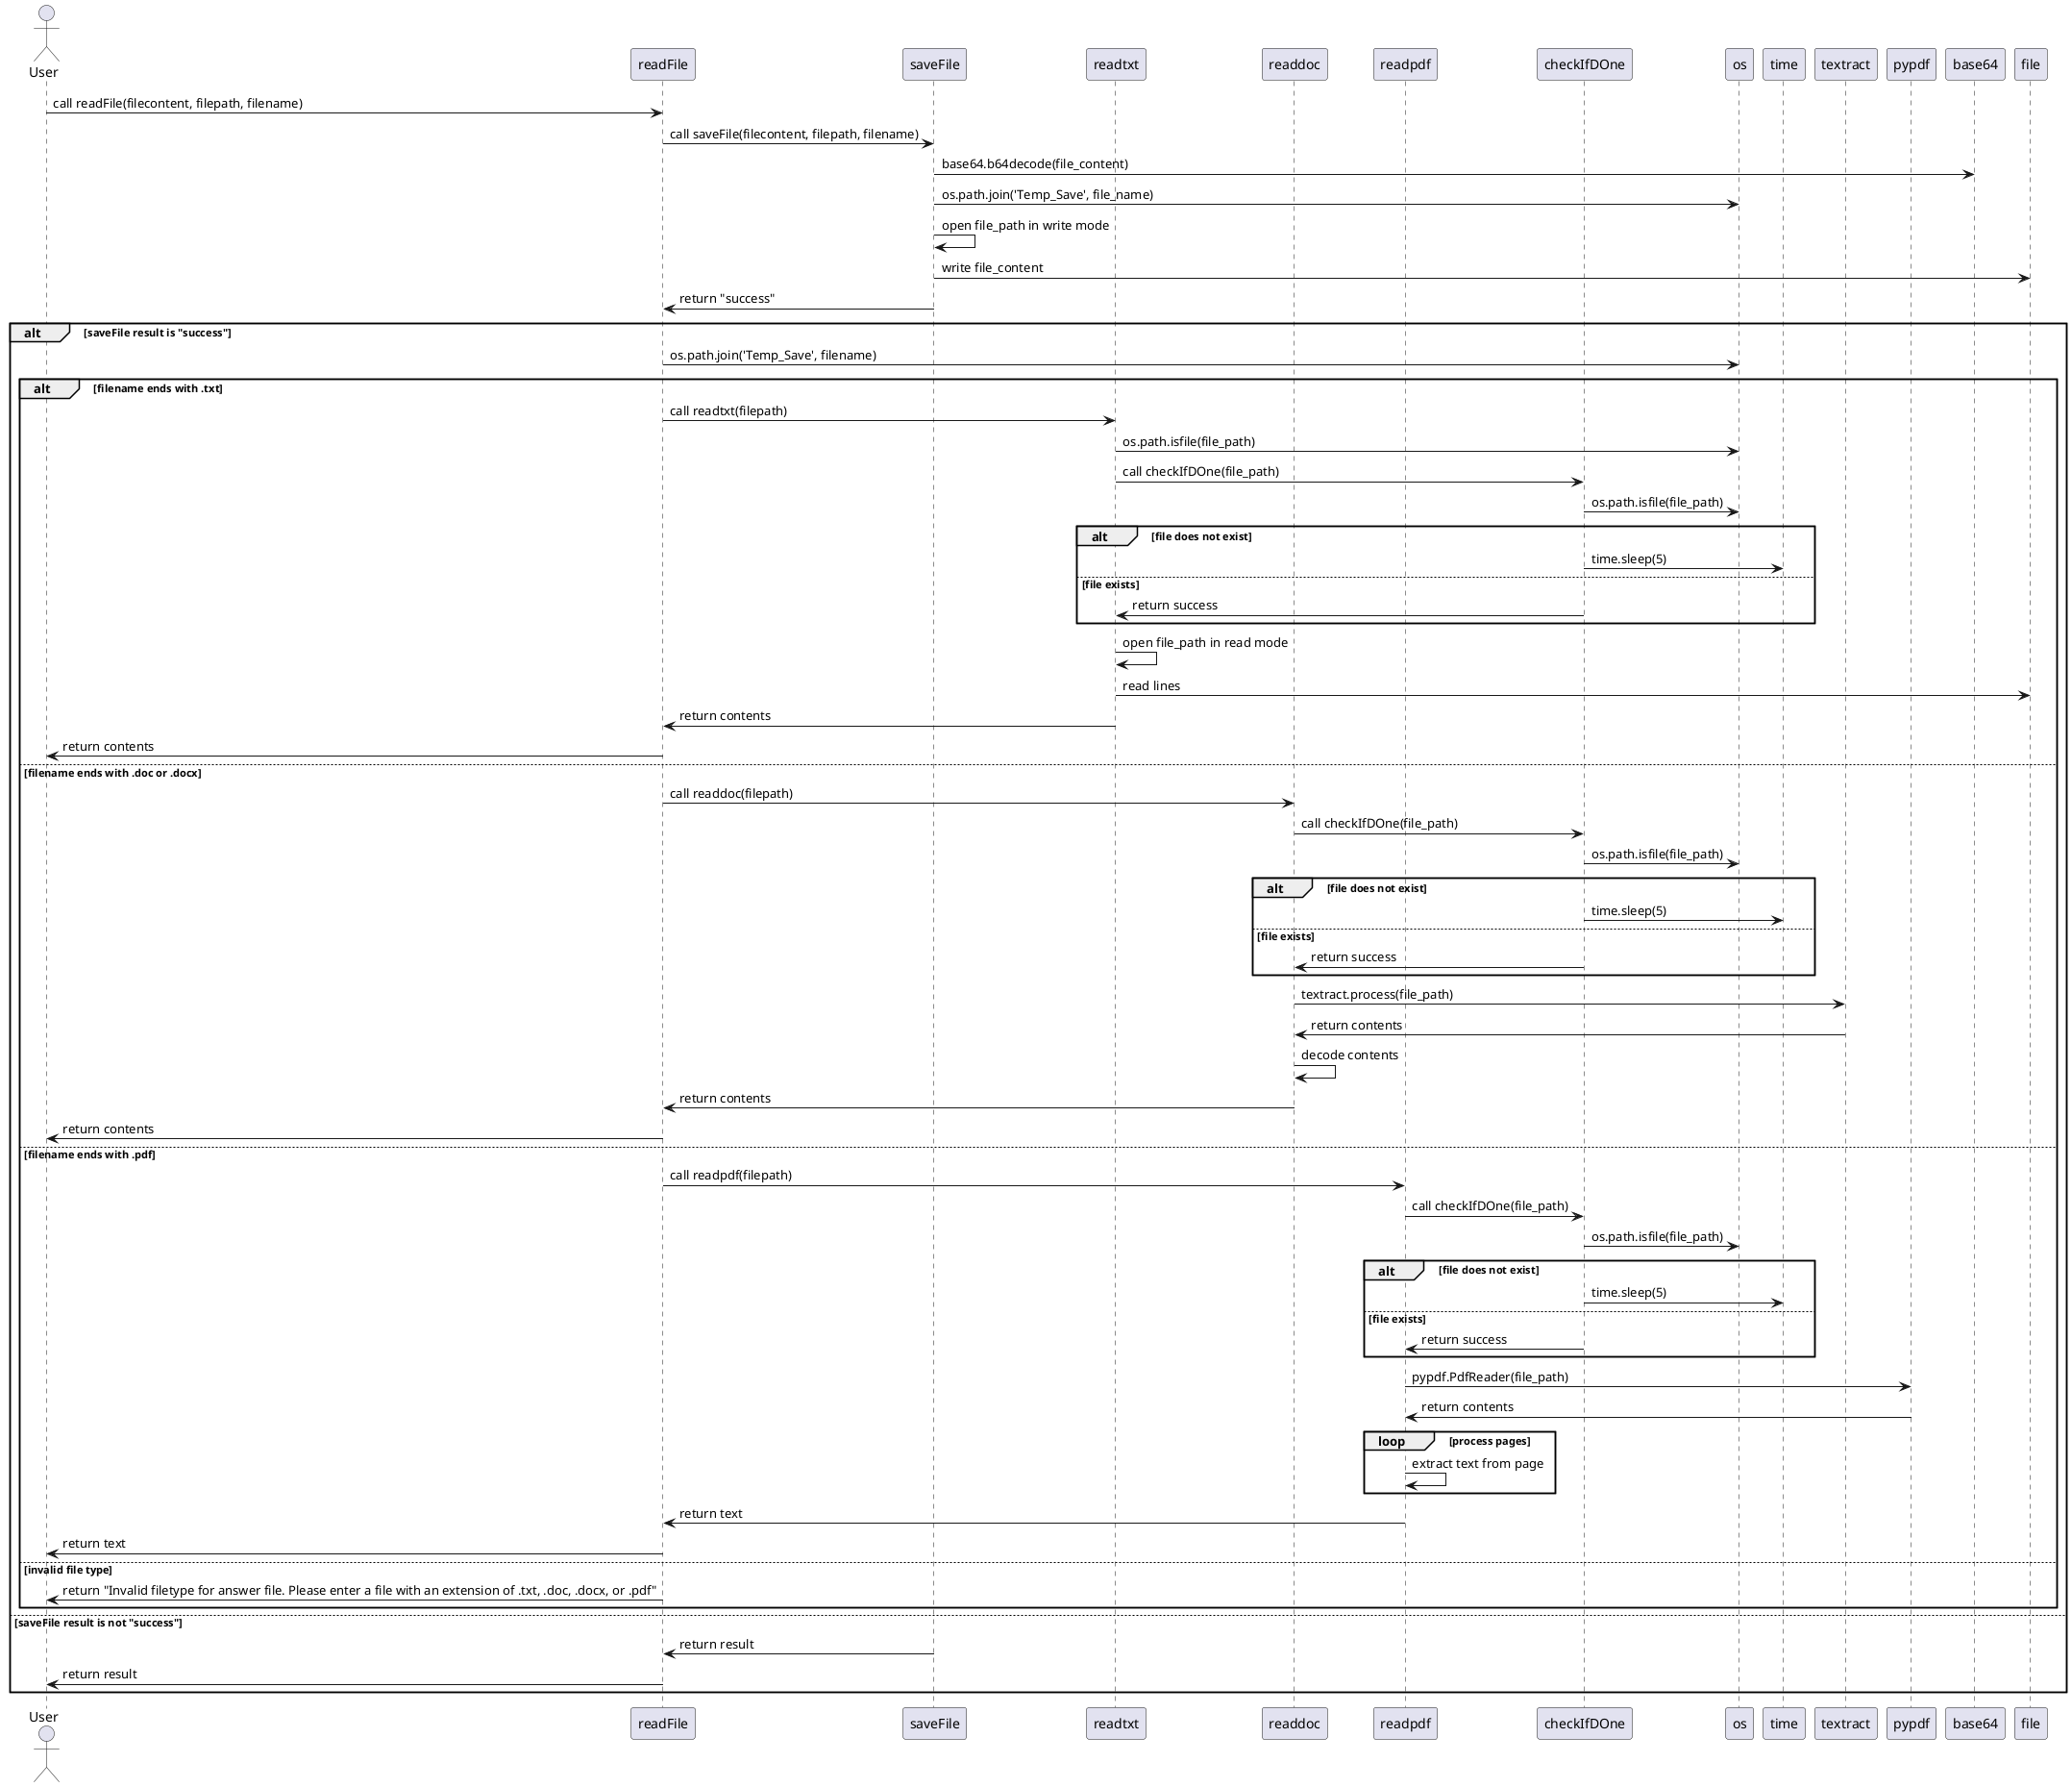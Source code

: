 @startuml
actor User

participant readFile
participant saveFile
participant readtxt
participant readdoc
participant readpdf
participant checkIfDOne
participant os
participant time
participant textract
participant pypdf

User -> readFile: call readFile(filecontent, filepath, filename)
readFile -> saveFile: call saveFile(filecontent, filepath, filename)
saveFile -> base64: base64.b64decode(file_content)
saveFile -> os: os.path.join('Temp_Save', file_name)
saveFile -> saveFile: open file_path in write mode
saveFile -> file: write file_content
saveFile -> readFile: return "success"

alt saveFile result is "success"
    readFile -> os: os.path.join('Temp_Save', filename)
    
    alt filename ends with .txt
        readFile -> readtxt: call readtxt(filepath)
        readtxt -> os: os.path.isfile(file_path)
        readtxt -> checkIfDOne: call checkIfDOne(file_path)
        checkIfDOne -> os: os.path.isfile(file_path)
        alt file does not exist
            checkIfDOne -> time: time.sleep(5)
        else file exists
            checkIfDOne -> readtxt: return success
        end
        readtxt -> readtxt: open file_path in read mode
        readtxt -> file: read lines
        readtxt -> readFile: return contents
        readFile -> User: return contents

    else filename ends with .doc or .docx
        readFile -> readdoc: call readdoc(filepath)
        readdoc -> checkIfDOne: call checkIfDOne(file_path)
        checkIfDOne -> os: os.path.isfile(file_path)
        alt file does not exist
            checkIfDOne -> time: time.sleep(5)
        else file exists
            checkIfDOne -> readdoc: return success
        end
        readdoc -> textract: textract.process(file_path)
        textract -> readdoc: return contents
        readdoc -> readdoc: decode contents
        readdoc -> readFile: return contents
        readFile -> User: return contents

    else filename ends with .pdf
        readFile -> readpdf: call readpdf(filepath)
        readpdf -> checkIfDOne: call checkIfDOne(file_path)
        checkIfDOne -> os: os.path.isfile(file_path)
        alt file does not exist
            checkIfDOne -> time: time.sleep(5)
        else file exists
            checkIfDOne -> readpdf: return success
        end
        readpdf -> pypdf: pypdf.PdfReader(file_path)
        pypdf -> readpdf: return contents
        loop process pages
            readpdf -> readpdf: extract text from page
        end
        readpdf -> readFile: return text
        readFile -> User: return text

    else invalid file type
        readFile -> User: return "Invalid filetype for answer file. Please enter a file with an extension of .txt, .doc, .docx, or .pdf"
    end
else saveFile result is not "success"
    saveFile -> readFile: return result
    readFile -> User: return result
end

@enduml
